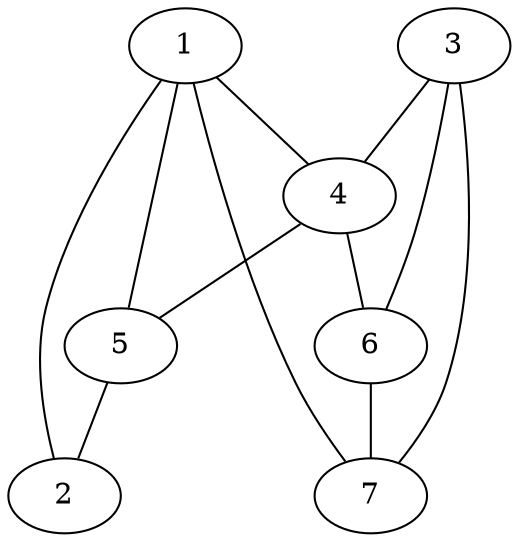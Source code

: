 digraph h {
aaaab[label="1"]
aaaac[label="2"]
aaabc[label="3"]
aaaad[label="4"]
aaaba[label="5"]
aaabd[label="6"]
aaabb[label="7"]
aaaab->aaaac[arrowhead=none]
aaaab->aaaad[arrowhead=none]
aaaab->aaaba[arrowhead=none]
aaaab->aaabb[arrowhead=none]
aaabc->aaaad[arrowhead=none]
aaabc->aaabd[arrowhead=none]
aaabc->aaabb[arrowhead=none]
aaaad->aaaba[arrowhead=none]
aaaad->aaabd[arrowhead=none]
aaaba->aaaac[arrowhead=none]
aaabd->aaabb[arrowhead=none]
}
